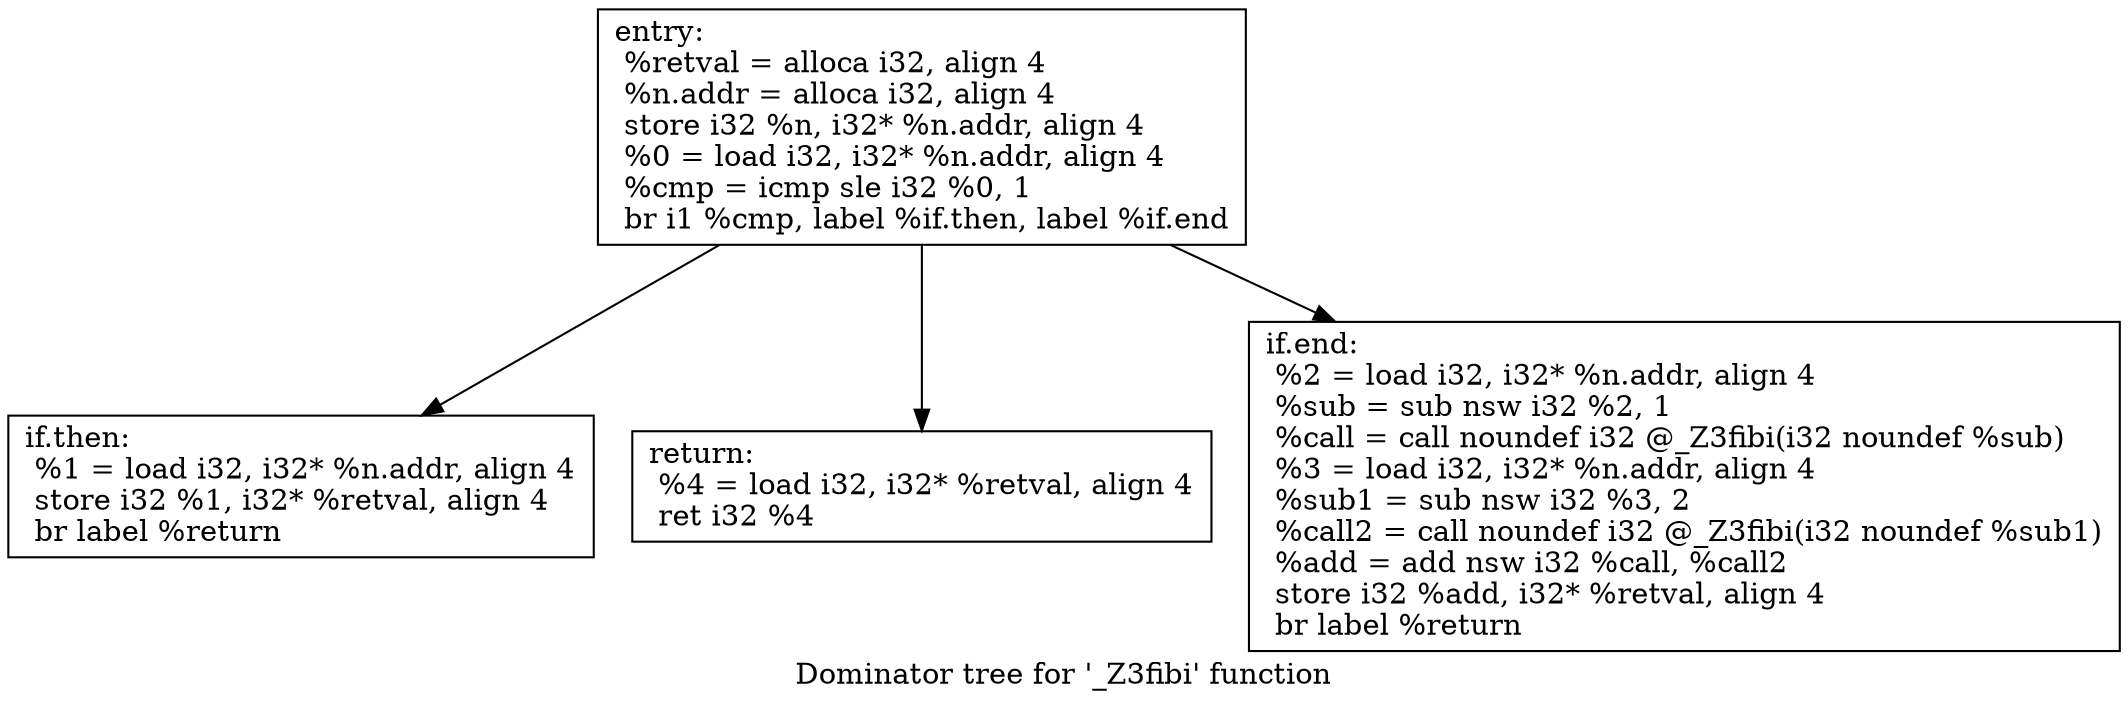 digraph "Dominator tree for '_Z3fibi' function" {
	label="Dominator tree for '_Z3fibi' function";

	Node0x55b3da6338c0 [shape=record,label="{entry:\l  %retval = alloca i32, align 4\l  %n.addr = alloca i32, align 4\l  store i32 %n, i32* %n.addr, align 4\l  %0 = load i32, i32* %n.addr, align 4\l  %cmp = icmp sle i32 %0, 1\l  br i1 %cmp, label %if.then, label %if.end\l}"];
	Node0x55b3da6338c0 -> Node0x55b3da633920;
	Node0x55b3da6338c0 -> Node0x55b3da633980;
	Node0x55b3da6338c0 -> Node0x55b3da6339e0;
	Node0x55b3da633920 [shape=record,label="{if.then:                                          \l  %1 = load i32, i32* %n.addr, align 4\l  store i32 %1, i32* %retval, align 4\l  br label %return\l}"];
	Node0x55b3da633980 [shape=record,label="{return:                                           \l  %4 = load i32, i32* %retval, align 4\l  ret i32 %4\l}"];
	Node0x55b3da6339e0 [shape=record,label="{if.end:                                           \l  %2 = load i32, i32* %n.addr, align 4\l  %sub = sub nsw i32 %2, 1\l  %call = call noundef i32 @_Z3fibi(i32 noundef %sub)\l  %3 = load i32, i32* %n.addr, align 4\l  %sub1 = sub nsw i32 %3, 2\l  %call2 = call noundef i32 @_Z3fibi(i32 noundef %sub1)\l  %add = add nsw i32 %call, %call2\l  store i32 %add, i32* %retval, align 4\l  br label %return\l}"];
}
